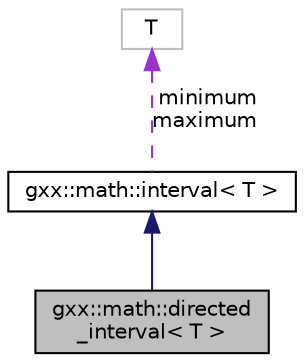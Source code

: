 digraph "gxx::math::directed_interval&lt; T &gt;"
{
  edge [fontname="Helvetica",fontsize="10",labelfontname="Helvetica",labelfontsize="10"];
  node [fontname="Helvetica",fontsize="10",shape=record];
  Node1 [label="gxx::math::directed\l_interval\< T \>",height=0.2,width=0.4,color="black", fillcolor="grey75", style="filled", fontcolor="black"];
  Node2 -> Node1 [dir="back",color="midnightblue",fontsize="10",style="solid",fontname="Helvetica"];
  Node2 [label="gxx::math::interval\< T \>",height=0.2,width=0.4,color="black", fillcolor="white", style="filled",URL="$classgxx_1_1math_1_1interval.html"];
  Node3 -> Node2 [dir="back",color="darkorchid3",fontsize="10",style="dashed",label=" minimum\nmaximum" ,fontname="Helvetica"];
  Node3 [label="T",height=0.2,width=0.4,color="grey75", fillcolor="white", style="filled"];
}
